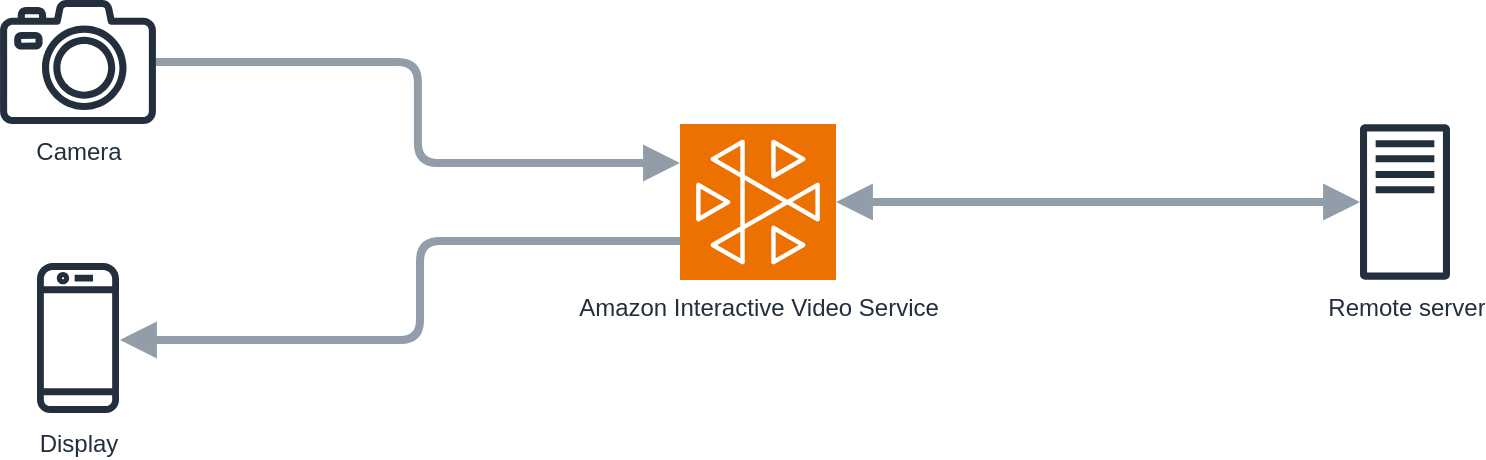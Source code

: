 <mxfile version="22.1.15" type="device">
  <diagram id="Ht1M8jgEwFfnCIfOTk4-" name="Page-1">
    <mxGraphModel dx="2004" dy="292" grid="1" gridSize="10" guides="1" tooltips="1" connect="1" arrows="1" fold="1" page="1" pageScale="1" pageWidth="1169" pageHeight="827" math="0" shadow="0">
      <root>
        <mxCell id="0" />
        <mxCell id="1" parent="0" />
        <mxCell id="OGPzLnObp-uMfyhkpZSs-1" value="Camera" style="sketch=0;outlineConnect=0;fontColor=#232F3E;gradientColor=none;fillColor=#232F3D;strokeColor=none;dashed=0;verticalLabelPosition=bottom;verticalAlign=top;align=center;html=1;fontSize=12;fontStyle=0;aspect=fixed;pointerEvents=1;shape=mxgraph.aws4.camera2;" vertex="1" parent="1">
          <mxGeometry x="220" y="990" width="78" height="62" as="geometry" />
        </mxCell>
        <mxCell id="OGPzLnObp-uMfyhkpZSs-2" value="Amazon Interactive Video Service" style="sketch=0;points=[[0,0,0],[0.25,0,0],[0.5,0,0],[0.75,0,0],[1,0,0],[0,1,0],[0.25,1,0],[0.5,1,0],[0.75,1,0],[1,1,0],[0,0.25,0],[0,0.5,0],[0,0.75,0],[1,0.25,0],[1,0.5,0],[1,0.75,0]];outlineConnect=0;fontColor=#232F3E;fillColor=#ED7100;strokeColor=#ffffff;dashed=0;verticalLabelPosition=bottom;verticalAlign=top;align=center;html=1;fontSize=12;fontStyle=0;aspect=fixed;shape=mxgraph.aws4.resourceIcon;resIcon=mxgraph.aws4.interactive_video;" vertex="1" parent="1">
          <mxGeometry x="560" y="1052" width="78" height="78" as="geometry" />
        </mxCell>
        <mxCell id="OGPzLnObp-uMfyhkpZSs-3" value="Display" style="sketch=0;outlineConnect=0;fontColor=#232F3E;gradientColor=none;fillColor=#232F3D;strokeColor=none;dashed=0;verticalLabelPosition=bottom;verticalAlign=top;align=center;html=1;fontSize=12;fontStyle=0;aspect=fixed;pointerEvents=1;shape=mxgraph.aws4.mobile_client;" vertex="1" parent="1">
          <mxGeometry x="238.5" y="1120" width="41" height="78" as="geometry" />
        </mxCell>
        <mxCell id="OGPzLnObp-uMfyhkpZSs-4" value="Remote server" style="sketch=0;outlineConnect=0;fontColor=#232F3E;gradientColor=none;fillColor=#232F3D;strokeColor=none;dashed=0;verticalLabelPosition=bottom;verticalAlign=top;align=center;html=1;fontSize=12;fontStyle=0;aspect=fixed;pointerEvents=1;shape=mxgraph.aws4.traditional_server;" vertex="1" parent="1">
          <mxGeometry x="900" y="1052" width="45" height="78" as="geometry" />
        </mxCell>
        <mxCell id="OGPzLnObp-uMfyhkpZSs-5" value="" style="edgeStyle=orthogonalEdgeStyle;html=1;endArrow=block;elbow=vertical;startArrow=none;endFill=1;strokeColor=#929daa;rounded=1;entryX=0;entryY=0.25;entryDx=0;entryDy=0;entryPerimeter=0;curved=0;strokeWidth=4;endSize=8;startSize=8;jumpSize=6;" edge="1" parent="1" source="OGPzLnObp-uMfyhkpZSs-1" target="OGPzLnObp-uMfyhkpZSs-2">
          <mxGeometry width="100" relative="1" as="geometry">
            <mxPoint x="530" y="810" as="sourcePoint" />
            <mxPoint x="630" y="810" as="targetPoint" />
          </mxGeometry>
        </mxCell>
        <mxCell id="OGPzLnObp-uMfyhkpZSs-6" value="" style="edgeStyle=orthogonalEdgeStyle;html=1;endArrow=none;elbow=vertical;startArrow=block;startFill=1;strokeColor=#929daa;rounded=1;entryX=0;entryY=0.75;entryDx=0;entryDy=0;entryPerimeter=0;exitX=1.012;exitY=0.513;exitDx=0;exitDy=0;exitPerimeter=0;curved=0;strokeWidth=4;endSize=8;startSize=8;jumpSize=6;" edge="1" parent="1" source="OGPzLnObp-uMfyhkpZSs-3" target="OGPzLnObp-uMfyhkpZSs-2">
          <mxGeometry width="100" relative="1" as="geometry">
            <mxPoint x="530" y="1290" as="sourcePoint" />
            <mxPoint x="630" y="1290" as="targetPoint" />
            <Array as="points">
              <mxPoint x="430" y="1160" />
              <mxPoint x="430" y="1111" />
            </Array>
          </mxGeometry>
        </mxCell>
        <mxCell id="OGPzLnObp-uMfyhkpZSs-7" value="" style="edgeStyle=orthogonalEdgeStyle;html=1;endArrow=block;elbow=vertical;startArrow=block;startFill=1;endFill=1;strokeColor=#929daa;rounded=1;curved=0;strokeWidth=4;endSize=8;startSize=8;jumpSize=6;" edge="1" parent="1" source="OGPzLnObp-uMfyhkpZSs-2" target="OGPzLnObp-uMfyhkpZSs-4">
          <mxGeometry width="100" relative="1" as="geometry">
            <mxPoint x="530" y="1290" as="sourcePoint" />
            <mxPoint x="890" y="1090" as="targetPoint" />
          </mxGeometry>
        </mxCell>
      </root>
    </mxGraphModel>
  </diagram>
</mxfile>
